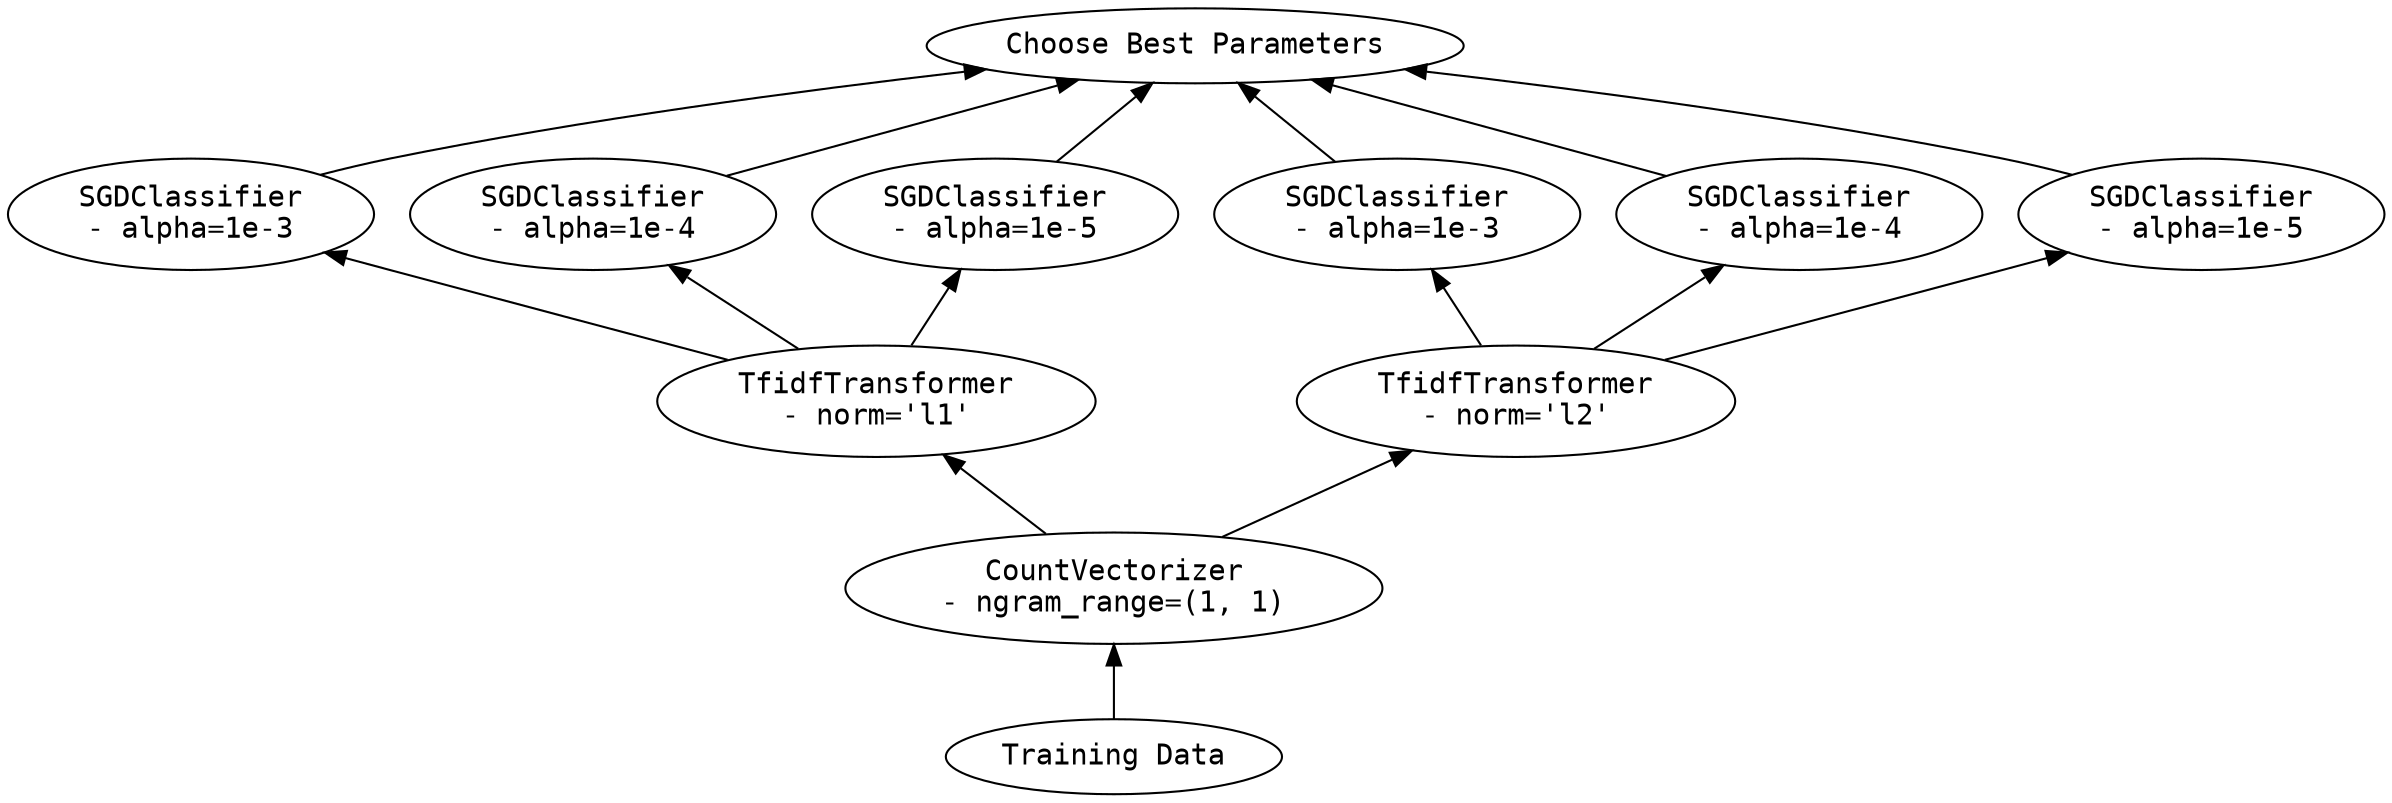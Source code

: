 digraph merged {
    rankdir="BT"
    node [fontname = "Inconsolata"]

    data [label="Training Data"]

    vect1 [label="CountVectorizer\n- ngram_range=(1, 1)"]

    tfidf_1_1 [label="TfidfTransformer\n- norm='l1'"]
    tfidf_1_2 [label="TfidfTransformer\n- norm='l2'"]

    sgd_1_1_1 [label="SGDClassifier\n- alpha=1e-3"]
    sgd_1_1_2 [label="SGDClassifier\n- alpha=1e-4"]
    sgd_1_1_3 [label="SGDClassifier\n- alpha=1e-5"]

    sgd_1_2_1 [label="SGDClassifier\n- alpha=1e-3"]
    sgd_1_2_2 [label="SGDClassifier\n- alpha=1e-4"]
    sgd_1_2_3 [label="SGDClassifier\n- alpha=1e-5"]

    best [label="Choose Best Parameters"]

    data -> vect1

    vect1 -> tfidf_1_1 -> sgd_1_1_1 -> best
    tfidf_1_1 -> sgd_1_1_2 -> best
    tfidf_1_1 -> sgd_1_1_3 -> best

    vect1 -> tfidf_1_2 -> sgd_1_2_1 -> best
    tfidf_1_2 -> sgd_1_2_2 -> best
    tfidf_1_2 -> sgd_1_2_3 -> best
}
